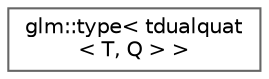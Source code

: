 digraph "Graphical Class Hierarchy"
{
 // LATEX_PDF_SIZE
  bgcolor="transparent";
  edge [fontname=Helvetica,fontsize=10,labelfontname=Helvetica,labelfontsize=10];
  node [fontname=Helvetica,fontsize=10,shape=box,height=0.2,width=0.4];
  rankdir="LR";
  Node0 [id="Node000000",label="glm::type\< tdualquat\l\< T, Q \> \>",height=0.2,width=0.4,color="grey40", fillcolor="white", style="filled",URL="$structglm_1_1type_3_01tdualquat_3_01_t_00_01_q_01_4_01_4.html",tooltip=" "];
}
